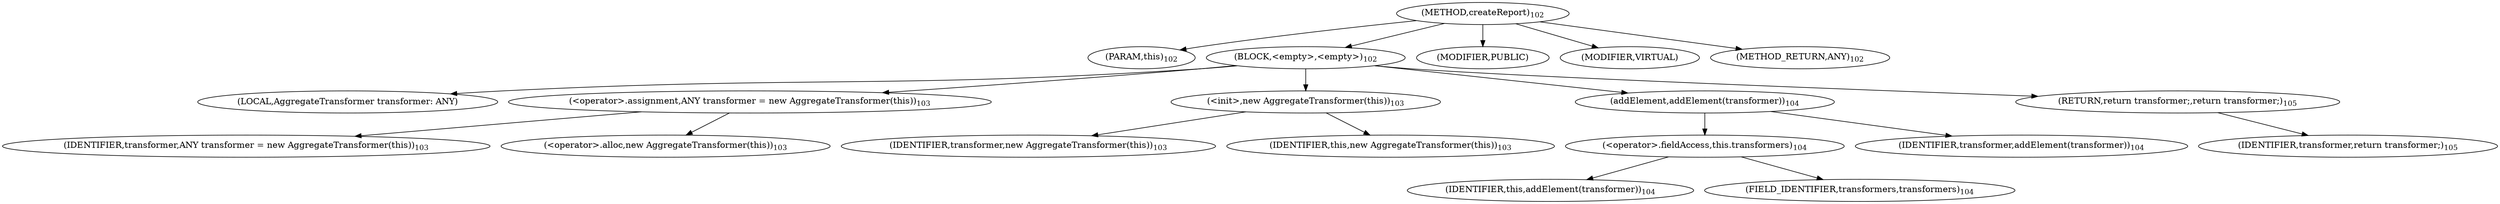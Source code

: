digraph "createReport" {  
"68" [label = <(METHOD,createReport)<SUB>102</SUB>> ]
"4" [label = <(PARAM,this)<SUB>102</SUB>> ]
"69" [label = <(BLOCK,&lt;empty&gt;,&lt;empty&gt;)<SUB>102</SUB>> ]
"6" [label = <(LOCAL,AggregateTransformer transformer: ANY)> ]
"70" [label = <(&lt;operator&gt;.assignment,ANY transformer = new AggregateTransformer(this))<SUB>103</SUB>> ]
"71" [label = <(IDENTIFIER,transformer,ANY transformer = new AggregateTransformer(this))<SUB>103</SUB>> ]
"72" [label = <(&lt;operator&gt;.alloc,new AggregateTransformer(this))<SUB>103</SUB>> ]
"73" [label = <(&lt;init&gt;,new AggregateTransformer(this))<SUB>103</SUB>> ]
"5" [label = <(IDENTIFIER,transformer,new AggregateTransformer(this))<SUB>103</SUB>> ]
"3" [label = <(IDENTIFIER,this,new AggregateTransformer(this))<SUB>103</SUB>> ]
"74" [label = <(addElement,addElement(transformer))<SUB>104</SUB>> ]
"75" [label = <(&lt;operator&gt;.fieldAccess,this.transformers)<SUB>104</SUB>> ]
"76" [label = <(IDENTIFIER,this,addElement(transformer))<SUB>104</SUB>> ]
"77" [label = <(FIELD_IDENTIFIER,transformers,transformers)<SUB>104</SUB>> ]
"78" [label = <(IDENTIFIER,transformer,addElement(transformer))<SUB>104</SUB>> ]
"79" [label = <(RETURN,return transformer;,return transformer;)<SUB>105</SUB>> ]
"80" [label = <(IDENTIFIER,transformer,return transformer;)<SUB>105</SUB>> ]
"81" [label = <(MODIFIER,PUBLIC)> ]
"82" [label = <(MODIFIER,VIRTUAL)> ]
"83" [label = <(METHOD_RETURN,ANY)<SUB>102</SUB>> ]
  "68" -> "4" 
  "68" -> "69" 
  "68" -> "81" 
  "68" -> "82" 
  "68" -> "83" 
  "69" -> "6" 
  "69" -> "70" 
  "69" -> "73" 
  "69" -> "74" 
  "69" -> "79" 
  "70" -> "71" 
  "70" -> "72" 
  "73" -> "5" 
  "73" -> "3" 
  "74" -> "75" 
  "74" -> "78" 
  "75" -> "76" 
  "75" -> "77" 
  "79" -> "80" 
}
